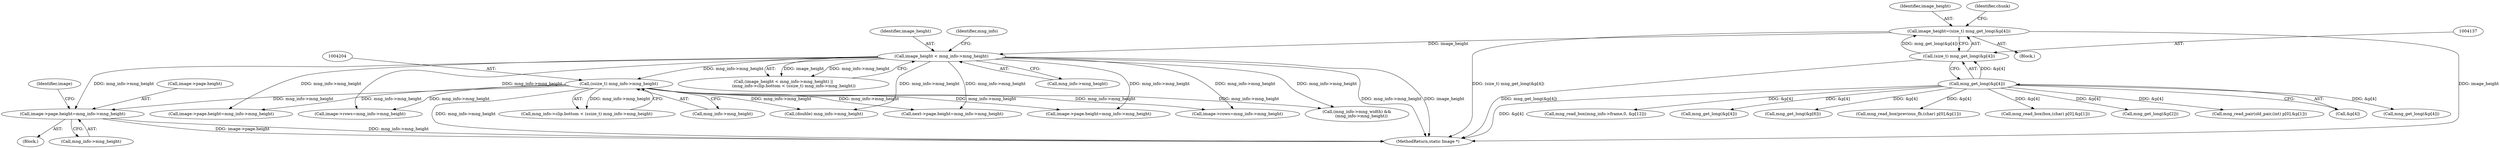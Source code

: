 digraph "0_ImageMagick_22e0310345499ffe906c604428f2a3a668942b05@pointer" {
"1004289" [label="(Call,image->page.height=mng_info->mng_height)"];
"1004203" [label="(Call,(ssize_t) mng_info->mng_height)"];
"1004192" [label="(Call,image_height < mng_info->mng_height)"];
"1004134" [label="(Call,image_height=(size_t) mng_get_long(&p[4]))"];
"1004136" [label="(Call,(size_t) mng_get_long(&p[4]))"];
"1004138" [label="(Call,mng_get_long(&p[4]))"];
"1004295" [label="(Call,mng_info->mng_height)"];
"1006785" [label="(Call,image->page.height=mng_info->mng_height)"];
"1004273" [label="(Call,image->rows=mng_info->mng_height)"];
"1004203" [label="(Call,(ssize_t) mng_info->mng_height)"];
"1006769" [label="(Call,image->rows=mng_info->mng_height)"];
"1004336" [label="(Call,(double) mng_info->mng_height)"];
"1001841" [label="(Call,mng_get_long(&p[4]))"];
"1004191" [label="(Call,(image_height < mng_info->mng_height) ||\n                (mng_info->clip.bottom < (ssize_t) mng_info->mng_height))"];
"1004194" [label="(Call,mng_info->mng_height)"];
"1004135" [label="(Identifier,image_height)"];
"1007383" [label="(MethodReturn,static Image *)"];
"1004208" [label="(Block,)"];
"1004192" [label="(Call,image_height < mng_info->mng_height)"];
"1004144" [label="(Identifier,chunk)"];
"1004289" [label="(Call,image->page.height=mng_info->mng_height)"];
"1004136" [label="(Call,(size_t) mng_get_long(&p[4]))"];
"1001337" [label="(Call,mng_read_box(mng_info->frame,0, &p[12]))"];
"1004193" [label="(Identifier,image_height)"];
"1004205" [label="(Call,mng_info->mng_height)"];
"1007211" [label="(Call,next->page.height=mng_info->mng_height)"];
"1003769" [label="(Call,mng_get_long(&p[4]))"];
"1004290" [label="(Call,image->page.height)"];
"1001050" [label="(Call,mng_get_long(&p[6]))"];
"1002282" [label="(Call,mng_read_box(previous_fb,(char) p[0],&p[1]))"];
"1004197" [label="(Call,mng_info->clip.bottom < (ssize_t) mng_info->mng_height)"];
"1002672" [label="(Call,mng_read_box(box,(char) p[0],&p[1]))"];
"1004134" [label="(Call,image_height=(size_t) mng_get_long(&p[4]))"];
"1006708" [label="(Call,(mng_info->mng_width) &&\n       (mng_info->mng_height))"];
"1001041" [label="(Call,mng_get_long(&p[2]))"];
"1004617" [label="(Call,image->page.height=mng_info->mng_height)"];
"1002941" [label="(Call,mng_read_pair(old_pair,(int) p[0],&p[1]))"];
"1004139" [label="(Call,&p[4])"];
"1000424" [label="(Block,)"];
"1004200" [label="(Identifier,mng_info)"];
"1004301" [label="(Identifier,image)"];
"1004138" [label="(Call,mng_get_long(&p[4]))"];
"1004289" -> "1004208"  [label="AST: "];
"1004289" -> "1004295"  [label="CFG: "];
"1004290" -> "1004289"  [label="AST: "];
"1004295" -> "1004289"  [label="AST: "];
"1004301" -> "1004289"  [label="CFG: "];
"1004289" -> "1007383"  [label="DDG: mng_info->mng_height"];
"1004289" -> "1007383"  [label="DDG: image->page.height"];
"1004203" -> "1004289"  [label="DDG: mng_info->mng_height"];
"1004192" -> "1004289"  [label="DDG: mng_info->mng_height"];
"1004203" -> "1004197"  [label="AST: "];
"1004203" -> "1004205"  [label="CFG: "];
"1004204" -> "1004203"  [label="AST: "];
"1004205" -> "1004203"  [label="AST: "];
"1004197" -> "1004203"  [label="CFG: "];
"1004203" -> "1007383"  [label="DDG: mng_info->mng_height"];
"1004203" -> "1004197"  [label="DDG: mng_info->mng_height"];
"1004192" -> "1004203"  [label="DDG: mng_info->mng_height"];
"1004203" -> "1004273"  [label="DDG: mng_info->mng_height"];
"1004203" -> "1004336"  [label="DDG: mng_info->mng_height"];
"1004203" -> "1004617"  [label="DDG: mng_info->mng_height"];
"1004203" -> "1006708"  [label="DDG: mng_info->mng_height"];
"1004203" -> "1006769"  [label="DDG: mng_info->mng_height"];
"1004203" -> "1006785"  [label="DDG: mng_info->mng_height"];
"1004203" -> "1007211"  [label="DDG: mng_info->mng_height"];
"1004192" -> "1004191"  [label="AST: "];
"1004192" -> "1004194"  [label="CFG: "];
"1004193" -> "1004192"  [label="AST: "];
"1004194" -> "1004192"  [label="AST: "];
"1004200" -> "1004192"  [label="CFG: "];
"1004191" -> "1004192"  [label="CFG: "];
"1004192" -> "1007383"  [label="DDG: mng_info->mng_height"];
"1004192" -> "1007383"  [label="DDG: image_height"];
"1004192" -> "1004191"  [label="DDG: image_height"];
"1004192" -> "1004191"  [label="DDG: mng_info->mng_height"];
"1004134" -> "1004192"  [label="DDG: image_height"];
"1004192" -> "1004273"  [label="DDG: mng_info->mng_height"];
"1004192" -> "1004336"  [label="DDG: mng_info->mng_height"];
"1004192" -> "1004617"  [label="DDG: mng_info->mng_height"];
"1004192" -> "1006708"  [label="DDG: mng_info->mng_height"];
"1004192" -> "1006769"  [label="DDG: mng_info->mng_height"];
"1004192" -> "1006785"  [label="DDG: mng_info->mng_height"];
"1004192" -> "1007211"  [label="DDG: mng_info->mng_height"];
"1004134" -> "1000424"  [label="AST: "];
"1004134" -> "1004136"  [label="CFG: "];
"1004135" -> "1004134"  [label="AST: "];
"1004136" -> "1004134"  [label="AST: "];
"1004144" -> "1004134"  [label="CFG: "];
"1004134" -> "1007383"  [label="DDG: (size_t) mng_get_long(&p[4])"];
"1004134" -> "1007383"  [label="DDG: image_height"];
"1004136" -> "1004134"  [label="DDG: mng_get_long(&p[4])"];
"1004136" -> "1004138"  [label="CFG: "];
"1004137" -> "1004136"  [label="AST: "];
"1004138" -> "1004136"  [label="AST: "];
"1004136" -> "1007383"  [label="DDG: mng_get_long(&p[4])"];
"1004138" -> "1004136"  [label="DDG: &p[4]"];
"1004138" -> "1004139"  [label="CFG: "];
"1004139" -> "1004138"  [label="AST: "];
"1004138" -> "1007383"  [label="DDG: &p[4]"];
"1004138" -> "1001041"  [label="DDG: &p[4]"];
"1004138" -> "1001050"  [label="DDG: &p[4]"];
"1004138" -> "1001337"  [label="DDG: &p[4]"];
"1004138" -> "1001841"  [label="DDG: &p[4]"];
"1004138" -> "1002282"  [label="DDG: &p[4]"];
"1004138" -> "1002672"  [label="DDG: &p[4]"];
"1004138" -> "1002941"  [label="DDG: &p[4]"];
"1004138" -> "1003769"  [label="DDG: &p[4]"];
}
